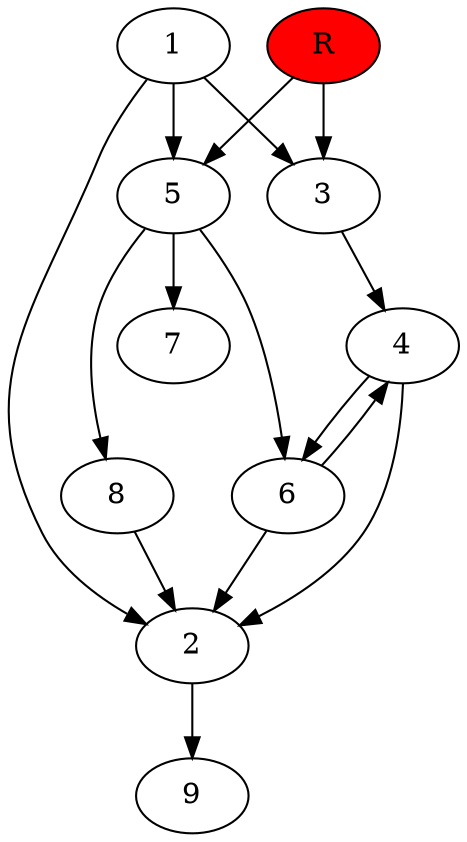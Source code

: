 digraph prb37308 {
	1
	2
	3
	4
	5
	6
	7
	8
	R [fillcolor="#ff0000" style=filled]
	1 -> 2
	1 -> 3
	1 -> 5
	2 -> 9
	3 -> 4
	4 -> 2
	4 -> 6
	5 -> 6
	5 -> 7
	5 -> 8
	6 -> 2
	6 -> 4
	8 -> 2
	R -> 3
	R -> 5
}
